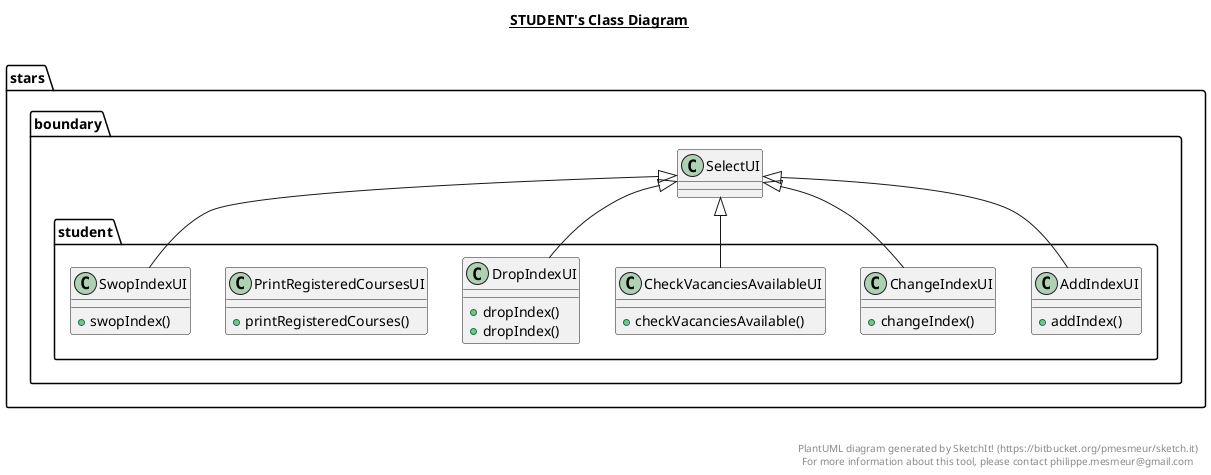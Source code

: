 @startuml

title __STUDENT's Class Diagram__\n

  namespace stars.boundary {
    namespace student {
      class stars.boundary.student.AddIndexUI {
          + addIndex()
      }
    }
  }
  

  namespace stars.boundary {
    namespace student {
      class stars.boundary.student.ChangeIndexUI {
          + changeIndex()
      }
    }
  }
  

  namespace stars.boundary {
    namespace student {
      class stars.boundary.student.CheckVacanciesAvailableUI {
          + checkVacanciesAvailable()
      }
    }
  }
  

  namespace stars.boundary {
    namespace student {
      class stars.boundary.student.DropIndexUI {
          + dropIndex()
      }
    }
  }


  namespace stars.boundary {
    namespace student {
      class stars.boundary.student.PrintRegisteredCoursesUI {
          + printRegisteredCourses()

      }
      class stars.boundary.student.SwopIndexUI {
                  + swopIndex()
          }
      class stars.boundary.student.DropIndexUI {
                 + dropIndex()
             }
    }
  }
  


  

  stars.boundary.student.AddIndexUI -up-|> stars.boundary.SelectUI
  stars.boundary.student.ChangeIndexUI -up-|> stars.boundary.SelectUI
  stars.boundary.student.CheckVacanciesAvailableUI -up-|> stars.boundary.SelectUI
  stars.boundary.student.DropIndexUI -up-|> stars.boundary.SelectUI
  stars.boundary.student.SwopIndexUI -up-|> stars.boundary.SelectUI


right footer


PlantUML diagram generated by SketchIt! (https://bitbucket.org/pmesmeur/sketch.it)
For more information about this tool, please contact philippe.mesmeur@gmail.com
endfooter

@enduml
